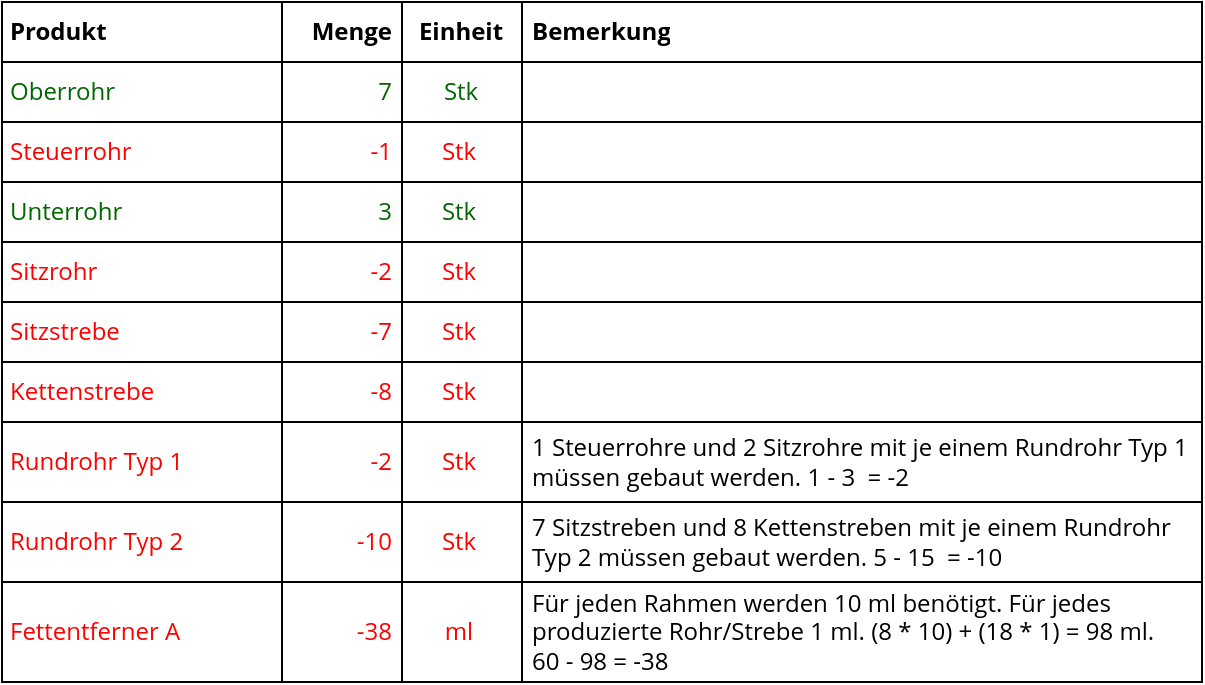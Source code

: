 <mxfile version="13.7.9" type="device"><diagram id="GtRONhIAHqFVy6cvbiFZ" name="Seite 1"><mxGraphModel dx="1102" dy="574" grid="1" gridSize="10" guides="1" tooltips="1" connect="1" arrows="1" fold="1" page="1" pageScale="1" pageWidth="827" pageHeight="1169" math="0" shadow="0"><root><mxCell id="uIaLDYGZTDQxNUprMQj0-0"/><mxCell id="uIaLDYGZTDQxNUprMQj0-1" parent="uIaLDYGZTDQxNUprMQj0-0"/><mxCell id="diI0_13bmxmqcU8Szz5P-21" value="" style="shape=table;html=1;whiteSpace=wrap;startSize=0;container=1;collapsible=0;childLayout=tableLayout;fontFamily=Open Sans;fontSize=12;align=left;spacingLeft=2;" parent="uIaLDYGZTDQxNUprMQj0-1" vertex="1"><mxGeometry x="40" y="40" width="600" height="340" as="geometry"/></mxCell><mxCell id="diI0_13bmxmqcU8Szz5P-22" value="" style="shape=partialRectangle;html=1;whiteSpace=wrap;collapsible=0;dropTarget=0;pointerEvents=0;fillColor=none;top=0;left=0;bottom=0;right=0;points=[[0,0.5],[1,0.5]];portConstraint=eastwest;fontFamily=Open Sans;spacingLeft=2;align=left;" parent="diI0_13bmxmqcU8Szz5P-21" vertex="1"><mxGeometry width="600" height="30" as="geometry"/></mxCell><mxCell id="diI0_13bmxmqcU8Szz5P-23" value="&lt;b&gt;Produkt&lt;/b&gt;" style="shape=partialRectangle;html=1;whiteSpace=wrap;connectable=0;fillColor=none;top=0;left=0;bottom=0;right=0;overflow=hidden;align=left;fontFamily=Open Sans;spacingLeft=2;" parent="diI0_13bmxmqcU8Szz5P-22" vertex="1"><mxGeometry width="140" height="30" as="geometry"/></mxCell><mxCell id="diI0_13bmxmqcU8Szz5P-24" value="&lt;b&gt;Menge&lt;/b&gt;" style="shape=partialRectangle;html=1;whiteSpace=wrap;connectable=0;fillColor=none;top=0;left=0;bottom=0;right=0;overflow=hidden;fontFamily=Open Sans;spacingLeft=2;align=right;spacingRight=3;" parent="diI0_13bmxmqcU8Szz5P-22" vertex="1"><mxGeometry x="140" width="60" height="30" as="geometry"/></mxCell><mxCell id="diI0_13bmxmqcU8Szz5P-25" value="Einheit" style="shape=partialRectangle;html=1;whiteSpace=wrap;connectable=0;fillColor=none;top=0;left=0;bottom=0;right=0;overflow=hidden;fontFamily=Open Sans;spacingLeft=2;align=center;spacingRight=3;fontStyle=1" parent="diI0_13bmxmqcU8Szz5P-22" vertex="1"><mxGeometry x="200" width="60" height="30" as="geometry"/></mxCell><mxCell id="diI0_13bmxmqcU8Szz5P-28" value="Bemerkung" style="shape=partialRectangle;html=1;whiteSpace=wrap;connectable=0;fillColor=none;top=0;left=0;bottom=0;right=0;overflow=hidden;fontFamily=Open Sans;spacingLeft=3;align=left;fontStyle=1" parent="diI0_13bmxmqcU8Szz5P-22" vertex="1"><mxGeometry x="260" width="340" height="30" as="geometry"/></mxCell><mxCell id="diI0_13bmxmqcU8Szz5P-36" value="" style="shape=partialRectangle;html=1;whiteSpace=wrap;collapsible=0;dropTarget=0;pointerEvents=0;fillColor=none;top=0;left=0;bottom=0;right=0;points=[[0,0.5],[1,0.5]];portConstraint=eastwest;fontFamily=Open Sans;spacingLeft=2;align=left;fontColor=#97D077;" parent="diI0_13bmxmqcU8Szz5P-21" vertex="1"><mxGeometry y="30" width="600" height="30" as="geometry"/></mxCell><mxCell id="diI0_13bmxmqcU8Szz5P-37" value="&lt;font color=&quot;#006600&quot;&gt;Oberrohr&lt;/font&gt;" style="shape=partialRectangle;html=1;whiteSpace=wrap;connectable=0;fillColor=none;top=0;left=0;bottom=0;right=0;overflow=hidden;fontFamily=Open Sans;spacingLeft=2;align=left;" parent="diI0_13bmxmqcU8Szz5P-36" vertex="1"><mxGeometry width="140" height="30" as="geometry"/></mxCell><mxCell id="diI0_13bmxmqcU8Szz5P-38" value="&lt;font color=&quot;#006600&quot;&gt;7&lt;/font&gt;" style="shape=partialRectangle;html=1;whiteSpace=wrap;connectable=0;fillColor=none;top=0;left=0;bottom=0;right=0;overflow=hidden;fontFamily=Open Sans;spacingLeft=2;align=right;spacingRight=3;" parent="diI0_13bmxmqcU8Szz5P-36" vertex="1"><mxGeometry x="140" width="60" height="30" as="geometry"/></mxCell><mxCell id="diI0_13bmxmqcU8Szz5P-39" value="&lt;span&gt;&lt;font color=&quot;#006600&quot;&gt;Stk&lt;/font&gt;&lt;/span&gt;" style="shape=partialRectangle;html=1;whiteSpace=wrap;connectable=0;fillColor=none;top=0;left=0;bottom=0;right=0;overflow=hidden;fontFamily=Open Sans;spacingLeft=2;align=center;spacingRight=3;" parent="diI0_13bmxmqcU8Szz5P-36" vertex="1"><mxGeometry x="200" width="60" height="30" as="geometry"/></mxCell><mxCell id="diI0_13bmxmqcU8Szz5P-42" value="" style="shape=partialRectangle;html=1;whiteSpace=wrap;connectable=0;fillColor=none;top=0;left=0;bottom=0;right=0;overflow=hidden;fontFamily=Open Sans;spacingLeft=3;align=left;" parent="diI0_13bmxmqcU8Szz5P-36" vertex="1"><mxGeometry x="260" width="340" height="30" as="geometry"/></mxCell><mxCell id="diI0_13bmxmqcU8Szz5P-43" value="" style="shape=partialRectangle;html=1;whiteSpace=wrap;collapsible=0;dropTarget=0;pointerEvents=0;fillColor=none;top=0;left=0;bottom=0;right=0;points=[[0,0.5],[1,0.5]];portConstraint=eastwest;fontFamily=Open Sans;fontSize=12;align=left;fontColor=#FF0000;" parent="diI0_13bmxmqcU8Szz5P-21" vertex="1"><mxGeometry y="60" width="600" height="30" as="geometry"/></mxCell><mxCell id="diI0_13bmxmqcU8Szz5P-44" value="Steuerrohr" style="shape=partialRectangle;html=1;whiteSpace=wrap;connectable=0;fillColor=none;top=0;left=0;bottom=0;right=0;overflow=hidden;align=left;fontFamily=Open Sans;spacingLeft=2;fontColor=#FF0000;" parent="diI0_13bmxmqcU8Szz5P-43" vertex="1"><mxGeometry width="140" height="30" as="geometry"/></mxCell><mxCell id="diI0_13bmxmqcU8Szz5P-45" value="-1" style="shape=partialRectangle;html=1;whiteSpace=wrap;connectable=0;fillColor=none;top=0;left=0;bottom=0;right=0;overflow=hidden;align=right;fontFamily=Open Sans;spacingRight=3;fontColor=#FF0000;" parent="diI0_13bmxmqcU8Szz5P-43" vertex="1"><mxGeometry x="140" width="60" height="30" as="geometry"/></mxCell><mxCell id="diI0_13bmxmqcU8Szz5P-46" value="&lt;span style=&quot;&quot;&gt;Stk&lt;/span&gt;" style="shape=partialRectangle;html=1;whiteSpace=wrap;connectable=0;fillColor=none;top=0;left=0;bottom=0;right=0;overflow=hidden;align=center;fontFamily=Open Sans;spacingRight=3;fontColor=#FF0000;" parent="diI0_13bmxmqcU8Szz5P-43" vertex="1"><mxGeometry x="200" width="60" height="30" as="geometry"/></mxCell><mxCell id="diI0_13bmxmqcU8Szz5P-49" value="" style="shape=partialRectangle;html=1;whiteSpace=wrap;connectable=0;fillColor=none;top=0;left=0;bottom=0;right=0;overflow=hidden;align=left;fontFamily=Open Sans;spacingLeft=3;fontColor=#FF0000;" parent="diI0_13bmxmqcU8Szz5P-43" vertex="1"><mxGeometry x="260" width="340" height="30" as="geometry"/></mxCell><mxCell id="diI0_13bmxmqcU8Szz5P-50" value="" style="shape=partialRectangle;html=1;whiteSpace=wrap;collapsible=0;dropTarget=0;pointerEvents=0;fillColor=none;top=0;left=0;bottom=0;right=0;points=[[0,0.5],[1,0.5]];portConstraint=eastwest;fontFamily=Open Sans;fontSize=12;align=left;fontColor=#006600;" parent="diI0_13bmxmqcU8Szz5P-21" vertex="1"><mxGeometry y="90" width="600" height="30" as="geometry"/></mxCell><mxCell id="diI0_13bmxmqcU8Szz5P-51" value="&lt;meta charset=&quot;utf-8&quot;&gt;Unterrohr" style="shape=partialRectangle;html=1;whiteSpace=wrap;connectable=0;fillColor=none;top=0;left=0;bottom=0;right=0;overflow=hidden;align=left;fontFamily=Open Sans;spacingLeft=2;fontColor=#006600;" parent="diI0_13bmxmqcU8Szz5P-50" vertex="1"><mxGeometry width="140" height="30" as="geometry"/></mxCell><mxCell id="diI0_13bmxmqcU8Szz5P-52" value="3" style="shape=partialRectangle;html=1;whiteSpace=wrap;connectable=0;fillColor=none;top=0;left=0;bottom=0;right=0;overflow=hidden;align=right;fontFamily=Open Sans;spacingRight=3;fontColor=#006600;" parent="diI0_13bmxmqcU8Szz5P-50" vertex="1"><mxGeometry x="140" width="60" height="30" as="geometry"/></mxCell><mxCell id="diI0_13bmxmqcU8Szz5P-53" value="&lt;span style=&quot;&quot;&gt;Stk&lt;/span&gt;" style="shape=partialRectangle;html=1;whiteSpace=wrap;connectable=0;fillColor=none;top=0;left=0;bottom=0;right=0;overflow=hidden;align=center;fontFamily=Open Sans;spacingRight=3;fontColor=#006600;" parent="diI0_13bmxmqcU8Szz5P-50" vertex="1"><mxGeometry x="200" width="60" height="30" as="geometry"/></mxCell><mxCell id="diI0_13bmxmqcU8Szz5P-56" value="" style="shape=partialRectangle;html=1;whiteSpace=wrap;connectable=0;fillColor=none;top=0;left=0;bottom=0;right=0;overflow=hidden;align=left;fontFamily=Open Sans;spacingLeft=3;fontColor=#006600;" parent="diI0_13bmxmqcU8Szz5P-50" vertex="1"><mxGeometry x="260" width="340" height="30" as="geometry"/></mxCell><mxCell id="diI0_13bmxmqcU8Szz5P-57" value="" style="shape=partialRectangle;html=1;whiteSpace=wrap;collapsible=0;dropTarget=0;pointerEvents=0;fillColor=none;top=0;left=0;bottom=0;right=0;points=[[0,0.5],[1,0.5]];portConstraint=eastwest;strokeColor=#000000;fontFamily=Open Sans;fontSize=12;align=left;" parent="diI0_13bmxmqcU8Szz5P-21" vertex="1"><mxGeometry y="120" width="600" height="30" as="geometry"/></mxCell><mxCell id="diI0_13bmxmqcU8Szz5P-58" value="Sitzrohr" style="shape=partialRectangle;html=1;whiteSpace=wrap;connectable=0;fillColor=none;top=0;left=0;bottom=0;right=0;overflow=hidden;fontFamily=Open Sans;align=left;spacingLeft=2;fontColor=#FF0000;" parent="diI0_13bmxmqcU8Szz5P-57" vertex="1"><mxGeometry width="140" height="30" as="geometry"/></mxCell><mxCell id="diI0_13bmxmqcU8Szz5P-59" value="-2" style="shape=partialRectangle;html=1;whiteSpace=wrap;connectable=0;fillColor=none;top=0;left=0;bottom=0;right=0;overflow=hidden;fontFamily=Open Sans;align=right;spacingRight=3;fontColor=#FF0000;" parent="diI0_13bmxmqcU8Szz5P-57" vertex="1"><mxGeometry x="140" width="60" height="30" as="geometry"/></mxCell><mxCell id="diI0_13bmxmqcU8Szz5P-60" value="&lt;span style=&quot;&quot;&gt;Stk&lt;/span&gt;" style="shape=partialRectangle;html=1;whiteSpace=wrap;connectable=0;fillColor=none;top=0;left=0;bottom=0;right=0;overflow=hidden;fontFamily=Open Sans;align=center;spacingRight=3;fontColor=#FF0000;" parent="diI0_13bmxmqcU8Szz5P-57" vertex="1"><mxGeometry x="200" width="60" height="30" as="geometry"/></mxCell><mxCell id="diI0_13bmxmqcU8Szz5P-63" value="" style="shape=partialRectangle;html=1;whiteSpace=wrap;connectable=0;fillColor=none;top=0;left=0;bottom=0;right=0;overflow=hidden;fontFamily=Open Sans;align=left;spacingLeft=3;" parent="diI0_13bmxmqcU8Szz5P-57" vertex="1"><mxGeometry x="260" width="340" height="30" as="geometry"/></mxCell><mxCell id="diI0_13bmxmqcU8Szz5P-64" value="" style="shape=partialRectangle;html=1;whiteSpace=wrap;collapsible=0;dropTarget=0;pointerEvents=0;fillColor=none;top=0;left=0;bottom=0;right=0;points=[[0,0.5],[1,0.5]];portConstraint=eastwest;strokeColor=#000000;fontFamily=Open Sans;fontSize=12;align=left;" parent="diI0_13bmxmqcU8Szz5P-21" vertex="1"><mxGeometry y="150" width="600" height="30" as="geometry"/></mxCell><mxCell id="diI0_13bmxmqcU8Szz5P-65" value="&lt;meta charset=&quot;utf-8&quot;&gt;Sitzstrebe" style="shape=partialRectangle;html=1;whiteSpace=wrap;connectable=0;fillColor=none;top=0;left=0;bottom=0;right=0;overflow=hidden;fontFamily=Open Sans;align=left;spacingLeft=2;fontColor=#FF0000;" parent="diI0_13bmxmqcU8Szz5P-64" vertex="1"><mxGeometry width="140" height="30" as="geometry"/></mxCell><mxCell id="diI0_13bmxmqcU8Szz5P-66" value="-7" style="shape=partialRectangle;html=1;whiteSpace=wrap;connectable=0;fillColor=none;top=0;left=0;bottom=0;right=0;overflow=hidden;fontFamily=Open Sans;align=right;spacingRight=3;fontColor=#FF0000;" parent="diI0_13bmxmqcU8Szz5P-64" vertex="1"><mxGeometry x="140" width="60" height="30" as="geometry"/></mxCell><mxCell id="diI0_13bmxmqcU8Szz5P-67" value="&lt;span style=&quot;&quot;&gt;Stk&lt;/span&gt;" style="shape=partialRectangle;html=1;whiteSpace=wrap;connectable=0;fillColor=none;top=0;left=0;bottom=0;right=0;overflow=hidden;fontFamily=Open Sans;align=center;spacingRight=3;fontColor=#FF0000;" parent="diI0_13bmxmqcU8Szz5P-64" vertex="1"><mxGeometry x="200" width="60" height="30" as="geometry"/></mxCell><mxCell id="diI0_13bmxmqcU8Szz5P-70" value="" style="shape=partialRectangle;html=1;whiteSpace=wrap;connectable=0;fillColor=none;top=0;left=0;bottom=0;right=0;overflow=hidden;fontFamily=Open Sans;align=left;spacingLeft=3;" parent="diI0_13bmxmqcU8Szz5P-64" vertex="1"><mxGeometry x="260" width="340" height="30" as="geometry"/></mxCell><mxCell id="diI0_13bmxmqcU8Szz5P-71" value="" style="shape=partialRectangle;html=1;whiteSpace=wrap;collapsible=0;dropTarget=0;pointerEvents=0;fillColor=none;top=0;left=0;bottom=0;right=0;points=[[0,0.5],[1,0.5]];portConstraint=eastwest;strokeColor=#000000;fontFamily=Open Sans;fontSize=12;align=left;" parent="diI0_13bmxmqcU8Szz5P-21" vertex="1"><mxGeometry y="180" width="600" height="30" as="geometry"/></mxCell><mxCell id="diI0_13bmxmqcU8Szz5P-72" value="&lt;meta charset=&quot;utf-8&quot;&gt;Kettenstrebe" style="shape=partialRectangle;html=1;whiteSpace=wrap;connectable=0;fillColor=none;top=0;left=0;bottom=0;right=0;overflow=hidden;fontFamily=Open Sans;align=left;spacingLeft=2;fontColor=#FF0000;" parent="diI0_13bmxmqcU8Szz5P-71" vertex="1"><mxGeometry width="140" height="30" as="geometry"/></mxCell><mxCell id="diI0_13bmxmqcU8Szz5P-73" value="-8" style="shape=partialRectangle;html=1;whiteSpace=wrap;connectable=0;fillColor=none;top=0;left=0;bottom=0;right=0;overflow=hidden;fontFamily=Open Sans;align=right;spacingRight=3;fontColor=#FF0000;" parent="diI0_13bmxmqcU8Szz5P-71" vertex="1"><mxGeometry x="140" width="60" height="30" as="geometry"/></mxCell><mxCell id="diI0_13bmxmqcU8Szz5P-74" value="&lt;span style=&quot;&quot;&gt;Stk&lt;/span&gt;" style="shape=partialRectangle;html=1;whiteSpace=wrap;connectable=0;fillColor=none;top=0;left=0;bottom=0;right=0;overflow=hidden;fontFamily=Open Sans;align=center;spacingRight=3;fontColor=#FF0000;" parent="diI0_13bmxmqcU8Szz5P-71" vertex="1"><mxGeometry x="200" width="60" height="30" as="geometry"/></mxCell><mxCell id="diI0_13bmxmqcU8Szz5P-77" value="" style="shape=partialRectangle;html=1;whiteSpace=wrap;connectable=0;fillColor=none;top=0;left=0;bottom=0;right=0;overflow=hidden;fontFamily=Open Sans;align=left;spacingLeft=3;" parent="diI0_13bmxmqcU8Szz5P-71" vertex="1"><mxGeometry x="260" width="340" height="30" as="geometry"/></mxCell><mxCell id="diI0_13bmxmqcU8Szz5P-78" value="" style="shape=partialRectangle;html=1;whiteSpace=wrap;collapsible=0;dropTarget=0;pointerEvents=0;fillColor=none;top=0;left=0;bottom=0;right=0;points=[[0,0.5],[1,0.5]];portConstraint=eastwest;strokeColor=#000000;fontFamily=Open Sans;fontSize=12;align=left;" parent="diI0_13bmxmqcU8Szz5P-21" vertex="1"><mxGeometry y="210" width="600" height="40" as="geometry"/></mxCell><mxCell id="diI0_13bmxmqcU8Szz5P-79" value="&lt;meta charset=&quot;utf-8&quot;&gt;Rundrohr Typ 1" style="shape=partialRectangle;html=1;whiteSpace=wrap;connectable=0;fillColor=none;top=0;left=0;bottom=0;right=0;overflow=hidden;fontFamily=Open Sans;align=left;spacingLeft=2;fontColor=#FF0000;" parent="diI0_13bmxmqcU8Szz5P-78" vertex="1"><mxGeometry width="140" height="40" as="geometry"/></mxCell><mxCell id="diI0_13bmxmqcU8Szz5P-80" value="-2" style="shape=partialRectangle;html=1;whiteSpace=wrap;connectable=0;fillColor=none;top=0;left=0;bottom=0;right=0;overflow=hidden;fontFamily=Open Sans;align=right;spacingRight=3;fontColor=#FF0000;" parent="diI0_13bmxmqcU8Szz5P-78" vertex="1"><mxGeometry x="140" width="60" height="40" as="geometry"/></mxCell><mxCell id="diI0_13bmxmqcU8Szz5P-81" value="&lt;span style=&quot;&quot;&gt;Stk&lt;/span&gt;" style="shape=partialRectangle;html=1;whiteSpace=wrap;connectable=0;fillColor=none;top=0;left=0;bottom=0;right=0;overflow=hidden;fontFamily=Open Sans;align=center;spacingRight=3;fontColor=#FF0000;" parent="diI0_13bmxmqcU8Szz5P-78" vertex="1"><mxGeometry x="200" width="60" height="40" as="geometry"/></mxCell><mxCell id="diI0_13bmxmqcU8Szz5P-84" value="1 Steuerrohre und 2 Sitzrohre mit je einem Rundrohr Typ 1 müssen gebaut werden. 1 - 3&amp;nbsp; = -2" style="shape=partialRectangle;html=1;whiteSpace=wrap;connectable=0;fillColor=none;top=0;left=0;bottom=0;right=0;overflow=hidden;fontFamily=Open Sans;align=left;spacingLeft=3;" parent="diI0_13bmxmqcU8Szz5P-78" vertex="1"><mxGeometry x="260" width="340" height="40" as="geometry"/></mxCell><mxCell id="diI0_13bmxmqcU8Szz5P-85" value="" style="shape=partialRectangle;html=1;whiteSpace=wrap;collapsible=0;dropTarget=0;pointerEvents=0;fillColor=none;top=0;left=0;bottom=0;right=0;points=[[0,0.5],[1,0.5]];portConstraint=eastwest;strokeColor=#000000;fontFamily=Open Sans;fontSize=12;align=left;" parent="diI0_13bmxmqcU8Szz5P-21" vertex="1"><mxGeometry y="250" width="600" height="40" as="geometry"/></mxCell><mxCell id="diI0_13bmxmqcU8Szz5P-86" value="Rundrohr Typ 2" style="shape=partialRectangle;html=1;whiteSpace=wrap;connectable=0;fillColor=none;top=0;left=0;bottom=0;right=0;overflow=hidden;fontFamily=Open Sans;align=left;spacingLeft=2;fontColor=#FF0000;" parent="diI0_13bmxmqcU8Szz5P-85" vertex="1"><mxGeometry width="140" height="40" as="geometry"/></mxCell><mxCell id="diI0_13bmxmqcU8Szz5P-87" value="-10" style="shape=partialRectangle;html=1;whiteSpace=wrap;connectable=0;fillColor=none;top=0;left=0;bottom=0;right=0;overflow=hidden;fontFamily=Open Sans;align=right;spacingRight=3;fontColor=#FF0000;" parent="diI0_13bmxmqcU8Szz5P-85" vertex="1"><mxGeometry x="140" width="60" height="40" as="geometry"/></mxCell><mxCell id="diI0_13bmxmqcU8Szz5P-88" value="&lt;span style=&quot;&quot;&gt;Stk&lt;/span&gt;" style="shape=partialRectangle;html=1;whiteSpace=wrap;connectable=0;fillColor=none;top=0;left=0;bottom=0;right=0;overflow=hidden;fontFamily=Open Sans;align=center;spacingRight=3;fontColor=#FF0000;" parent="diI0_13bmxmqcU8Szz5P-85" vertex="1"><mxGeometry x="200" width="60" height="40" as="geometry"/></mxCell><mxCell id="diI0_13bmxmqcU8Szz5P-91" value="&lt;span&gt;7 Sitzstreben und 8 Kettenstreben mit je einem Rundrohr Typ 2 müssen gebaut werden. 5 - 15&amp;nbsp; = -10&lt;/span&gt;" style="shape=partialRectangle;html=1;whiteSpace=wrap;connectable=0;fillColor=none;top=0;left=0;bottom=0;right=0;overflow=hidden;fontFamily=Open Sans;align=left;spacingLeft=3;" parent="diI0_13bmxmqcU8Szz5P-85" vertex="1"><mxGeometry x="260" width="340" height="40" as="geometry"/></mxCell><mxCell id="diI0_13bmxmqcU8Szz5P-92" style="shape=partialRectangle;html=1;whiteSpace=wrap;collapsible=0;dropTarget=0;pointerEvents=0;fillColor=none;top=0;left=0;bottom=0;right=0;points=[[0,0.5],[1,0.5]];portConstraint=eastwest;strokeColor=#000000;fontFamily=Open Sans;fontSize=12;align=left;fontColor=#FF0000;" parent="diI0_13bmxmqcU8Szz5P-21" vertex="1"><mxGeometry y="290" width="600" height="50" as="geometry"/></mxCell><mxCell id="diI0_13bmxmqcU8Szz5P-93" value="Fettentferner A" style="shape=partialRectangle;html=1;whiteSpace=wrap;connectable=0;fillColor=none;top=0;left=0;bottom=0;right=0;overflow=hidden;fontFamily=Open Sans;align=left;spacingLeft=2;fontColor=#FF0000;" parent="diI0_13bmxmqcU8Szz5P-92" vertex="1"><mxGeometry width="140" height="50" as="geometry"/></mxCell><mxCell id="diI0_13bmxmqcU8Szz5P-94" value="-38" style="shape=partialRectangle;html=1;whiteSpace=wrap;connectable=0;fillColor=none;top=0;left=0;bottom=0;right=0;overflow=hidden;fontFamily=Open Sans;align=right;spacingRight=3;fontColor=#FF0000;" parent="diI0_13bmxmqcU8Szz5P-92" vertex="1"><mxGeometry x="140" width="60" height="50" as="geometry"/></mxCell><mxCell id="diI0_13bmxmqcU8Szz5P-95" value="ml" style="shape=partialRectangle;html=1;whiteSpace=wrap;connectable=0;fillColor=none;top=0;left=0;bottom=0;right=0;overflow=hidden;fontFamily=Open Sans;align=center;spacingRight=3;fontColor=#FF0000;" parent="diI0_13bmxmqcU8Szz5P-92" vertex="1"><mxGeometry x="200" width="60" height="50" as="geometry"/></mxCell><mxCell id="diI0_13bmxmqcU8Szz5P-98" value="&lt;font color=&quot;#000000&quot;&gt;Für jeden Rahmen werden 10 ml benötigt. Für jedes produzierte Rohr/Strebe 1 ml. (8 * 10) + (18 * 1) = 98 ml.&lt;br&gt;60 - 98 = -38&lt;/font&gt;" style="shape=partialRectangle;html=1;whiteSpace=wrap;connectable=0;fillColor=none;top=0;left=0;bottom=0;right=0;overflow=hidden;fontFamily=Open Sans;align=left;spacingLeft=3;fontColor=#FF0000;" parent="diI0_13bmxmqcU8Szz5P-92" vertex="1"><mxGeometry x="260" width="340" height="50" as="geometry"/></mxCell></root></mxGraphModel></diagram></mxfile>